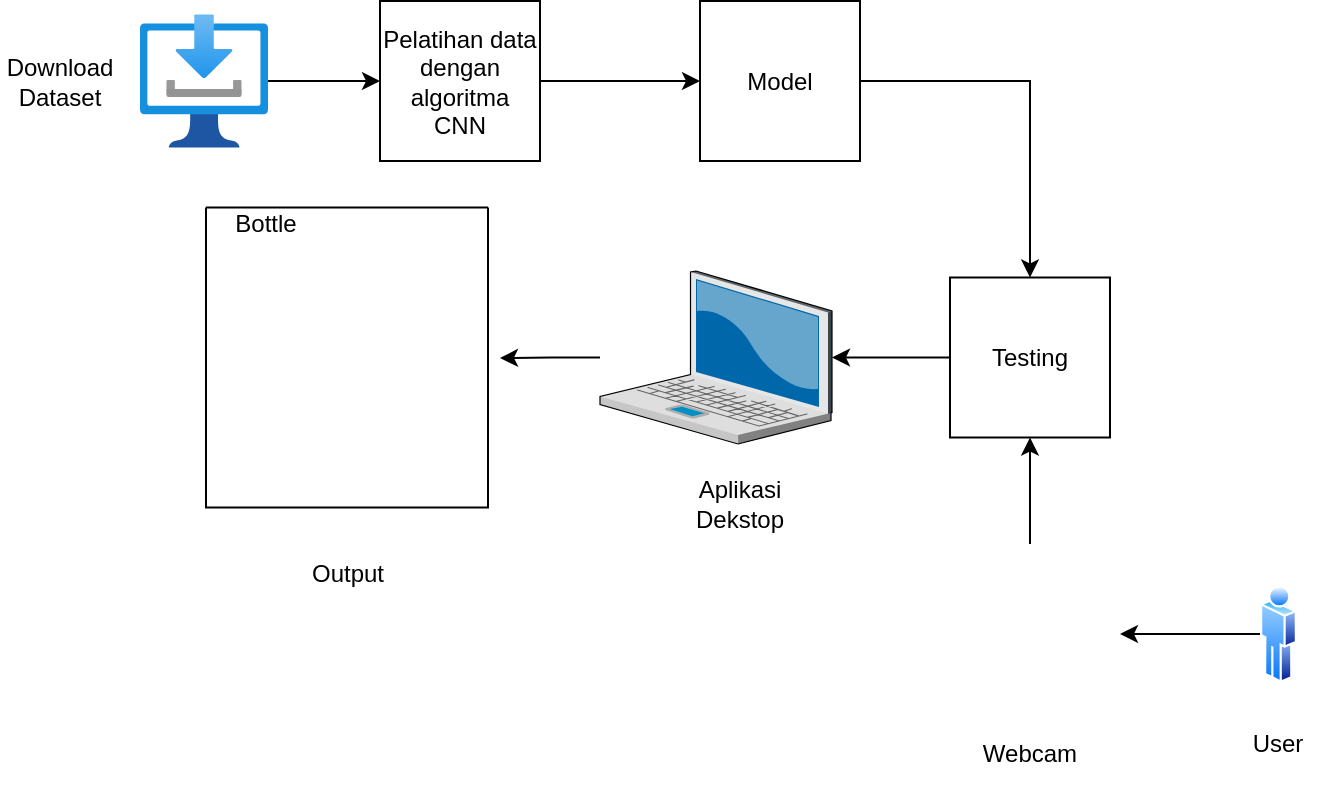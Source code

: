 <mxfile version="20.5.3" type="device"><diagram id="VAzNJ47LJD_mVIdFHmDM" name="Page-1"><mxGraphModel dx="1038" dy="539" grid="1" gridSize="10" guides="1" tooltips="1" connect="1" arrows="1" fold="1" page="1" pageScale="1" pageWidth="850" pageHeight="1100" math="0" shadow="0"><root><mxCell id="0"/><mxCell id="1" parent="0"/><mxCell id="karO3s1Ep-31HHZ7BYwR-3" value="" style="edgeStyle=orthogonalEdgeStyle;rounded=0;orthogonalLoop=1;jettySize=auto;html=1;" edge="1" parent="1" source="karO3s1Ep-31HHZ7BYwR-1" target="karO3s1Ep-31HHZ7BYwR-2"><mxGeometry relative="1" as="geometry"/></mxCell><mxCell id="karO3s1Ep-31HHZ7BYwR-1" value="" style="aspect=fixed;html=1;points=[];align=center;image;fontSize=12;image=img/lib/azure2/general/Download.svg;" vertex="1" parent="1"><mxGeometry x="120" y="80" width="64" height="67" as="geometry"/></mxCell><mxCell id="karO3s1Ep-31HHZ7BYwR-5" value="" style="edgeStyle=orthogonalEdgeStyle;rounded=0;orthogonalLoop=1;jettySize=auto;html=1;" edge="1" parent="1" source="karO3s1Ep-31HHZ7BYwR-2" target="karO3s1Ep-31HHZ7BYwR-4"><mxGeometry relative="1" as="geometry"/></mxCell><mxCell id="karO3s1Ep-31HHZ7BYwR-2" value="Pelatihan data dengan algoritma CNN" style="whiteSpace=wrap;html=1;aspect=fixed;" vertex="1" parent="1"><mxGeometry x="240" y="73.5" width="80" height="80" as="geometry"/></mxCell><mxCell id="karO3s1Ep-31HHZ7BYwR-13" value="" style="edgeStyle=orthogonalEdgeStyle;rounded=0;orthogonalLoop=1;jettySize=auto;html=1;entryX=0.5;entryY=0;entryDx=0;entryDy=0;" edge="1" parent="1" source="karO3s1Ep-31HHZ7BYwR-4" target="karO3s1Ep-31HHZ7BYwR-6"><mxGeometry relative="1" as="geometry"><mxPoint x="560" y="113.5" as="targetPoint"/></mxGeometry></mxCell><mxCell id="karO3s1Ep-31HHZ7BYwR-4" value="Model" style="whiteSpace=wrap;html=1;aspect=fixed;" vertex="1" parent="1"><mxGeometry x="400" y="73.5" width="80" height="80" as="geometry"/></mxCell><mxCell id="karO3s1Ep-31HHZ7BYwR-15" value="" style="edgeStyle=orthogonalEdgeStyle;rounded=0;orthogonalLoop=1;jettySize=auto;html=1;" edge="1" parent="1" source="karO3s1Ep-31HHZ7BYwR-6" target="karO3s1Ep-31HHZ7BYwR-14"><mxGeometry relative="1" as="geometry"/></mxCell><mxCell id="karO3s1Ep-31HHZ7BYwR-6" value="Testing" style="whiteSpace=wrap;html=1;aspect=fixed;" vertex="1" parent="1"><mxGeometry x="525" y="211.75" width="80" height="80" as="geometry"/></mxCell><mxCell id="karO3s1Ep-31HHZ7BYwR-11" value="" style="edgeStyle=orthogonalEdgeStyle;rounded=0;orthogonalLoop=1;jettySize=auto;html=1;" edge="1" parent="1" source="karO3s1Ep-31HHZ7BYwR-7" target="karO3s1Ep-31HHZ7BYwR-6"><mxGeometry relative="1" as="geometry"/></mxCell><mxCell id="karO3s1Ep-31HHZ7BYwR-7" value="" style="shape=image;html=1;verticalAlign=top;verticalLabelPosition=bottom;labelBackgroundColor=#ffffff;imageAspect=0;aspect=fixed;image=https://cdn1.iconfinder.com/data/icons/bootstrap-vol-5/16/webcam-128.png" vertex="1" parent="1"><mxGeometry x="520" y="345" width="90" height="90" as="geometry"/></mxCell><mxCell id="karO3s1Ep-31HHZ7BYwR-9" value="" style="edgeStyle=orthogonalEdgeStyle;rounded=0;orthogonalLoop=1;jettySize=auto;html=1;" edge="1" parent="1" source="karO3s1Ep-31HHZ7BYwR-8" target="karO3s1Ep-31HHZ7BYwR-7"><mxGeometry relative="1" as="geometry"/></mxCell><mxCell id="karO3s1Ep-31HHZ7BYwR-8" value="" style="aspect=fixed;perimeter=ellipsePerimeter;html=1;align=center;shadow=0;dashed=0;spacingTop=3;image;image=img/lib/active_directory/user.svg;" vertex="1" parent="1"><mxGeometry x="680" y="365" width="18.5" height="50" as="geometry"/></mxCell><mxCell id="karO3s1Ep-31HHZ7BYwR-21" value="" style="edgeStyle=orthogonalEdgeStyle;rounded=0;orthogonalLoop=1;jettySize=auto;html=1;" edge="1" parent="1" source="karO3s1Ep-31HHZ7BYwR-14"><mxGeometry relative="1" as="geometry"><mxPoint x="300" y="252" as="targetPoint"/></mxGeometry></mxCell><mxCell id="karO3s1Ep-31HHZ7BYwR-14" value="" style="verticalLabelPosition=bottom;sketch=0;aspect=fixed;html=1;verticalAlign=top;strokeColor=none;align=center;outlineConnect=0;shape=mxgraph.citrix.laptop_2;" vertex="1" parent="1"><mxGeometry x="350" y="208.5" width="116" height="86.5" as="geometry"/></mxCell><mxCell id="karO3s1Ep-31HHZ7BYwR-17" value="" style="swimlane;startSize=0;" vertex="1" parent="1"><mxGeometry x="153" y="176.75" width="141" height="150" as="geometry"/></mxCell><mxCell id="karO3s1Ep-31HHZ7BYwR-16" value="" style="shape=image;html=1;verticalAlign=top;verticalLabelPosition=bottom;labelBackgroundColor=#ffffff;imageAspect=0;aspect=fixed;image=https://cdn1.iconfinder.com/data/icons/birthday-58/32/Icon-11-128.png" vertex="1" parent="karO3s1Ep-31HHZ7BYwR-17"><mxGeometry x="15.5" y="20" width="110" height="110" as="geometry"/></mxCell><mxCell id="karO3s1Ep-31HHZ7BYwR-18" value="Bottle" style="text;html=1;strokeColor=none;fillColor=none;align=center;verticalAlign=middle;whiteSpace=wrap;rounded=0;" vertex="1" parent="karO3s1Ep-31HHZ7BYwR-17"><mxGeometry y="-6.75" width="60" height="30" as="geometry"/></mxCell><mxCell id="karO3s1Ep-31HHZ7BYwR-22" value="Download Dataset" style="text;html=1;strokeColor=none;fillColor=none;align=center;verticalAlign=middle;whiteSpace=wrap;rounded=0;" vertex="1" parent="1"><mxGeometry x="50" y="98.5" width="60" height="30" as="geometry"/></mxCell><mxCell id="karO3s1Ep-31HHZ7BYwR-23" value="Output" style="text;html=1;strokeColor=none;fillColor=none;align=center;verticalAlign=middle;whiteSpace=wrap;rounded=0;" vertex="1" parent="1"><mxGeometry x="193.5" y="345" width="60" height="30" as="geometry"/></mxCell><mxCell id="karO3s1Ep-31HHZ7BYwR-24" value="Aplikasi Dekstop" style="text;html=1;strokeColor=none;fillColor=none;align=center;verticalAlign=middle;whiteSpace=wrap;rounded=0;" vertex="1" parent="1"><mxGeometry x="390" y="310" width="60" height="30" as="geometry"/></mxCell><mxCell id="karO3s1Ep-31HHZ7BYwR-25" value="Webcam" style="text;html=1;strokeColor=none;fillColor=none;align=center;verticalAlign=middle;whiteSpace=wrap;rounded=0;" vertex="1" parent="1"><mxGeometry x="535" y="435" width="60" height="30" as="geometry"/></mxCell><mxCell id="karO3s1Ep-31HHZ7BYwR-26" value="User" style="text;html=1;strokeColor=none;fillColor=none;align=center;verticalAlign=middle;whiteSpace=wrap;rounded=0;" vertex="1" parent="1"><mxGeometry x="659.25" y="430" width="60" height="30" as="geometry"/></mxCell></root></mxGraphModel></diagram></mxfile>